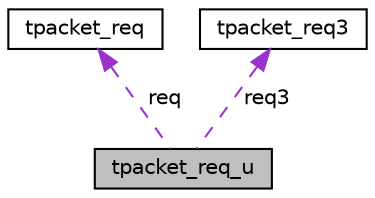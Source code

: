 digraph G
{
  edge [fontname="Helvetica",fontsize="10",labelfontname="Helvetica",labelfontsize="10"];
  node [fontname="Helvetica",fontsize="10",shape=record];
  Node1 [label="tpacket_req_u",height=0.2,width=0.4,color="black", fillcolor="grey75", style="filled" fontcolor="black"];
  Node2 -> Node1 [dir="back",color="darkorchid3",fontsize="10",style="dashed",label=" req" ,fontname="Helvetica"];
  Node2 [label="tpacket_req",height=0.2,width=0.4,color="black", fillcolor="white", style="filled",URL="$structtpacket__req.html"];
  Node3 -> Node1 [dir="back",color="darkorchid3",fontsize="10",style="dashed",label=" req3" ,fontname="Helvetica"];
  Node3 [label="tpacket_req3",height=0.2,width=0.4,color="black", fillcolor="white", style="filled",URL="$structtpacket__req3.html"];
}
